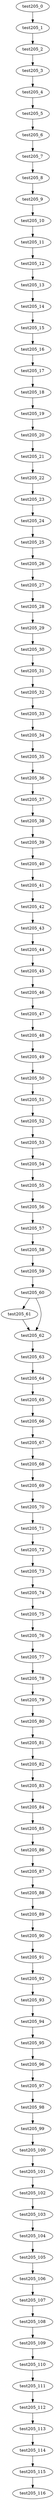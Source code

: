 digraph G {
test205_0->test205_1;
test205_1->test205_2;
test205_2->test205_3;
test205_3->test205_4;
test205_4->test205_5;
test205_5->test205_6;
test205_6->test205_7;
test205_7->test205_8;
test205_8->test205_9;
test205_9->test205_10;
test205_10->test205_11;
test205_11->test205_12;
test205_12->test205_13;
test205_13->test205_14;
test205_14->test205_15;
test205_15->test205_16;
test205_16->test205_17;
test205_17->test205_18;
test205_18->test205_19;
test205_19->test205_20;
test205_20->test205_21;
test205_21->test205_22;
test205_22->test205_23;
test205_23->test205_24;
test205_24->test205_25;
test205_25->test205_26;
test205_26->test205_27;
test205_27->test205_28;
test205_28->test205_29;
test205_29->test205_30;
test205_30->test205_31;
test205_31->test205_32;
test205_32->test205_33;
test205_33->test205_34;
test205_34->test205_35;
test205_35->test205_36;
test205_36->test205_37;
test205_37->test205_38;
test205_38->test205_39;
test205_39->test205_40;
test205_40->test205_41;
test205_41->test205_42;
test205_42->test205_43;
test205_43->test205_44;
test205_44->test205_45;
test205_45->test205_46;
test205_46->test205_47;
test205_47->test205_48;
test205_48->test205_49;
test205_49->test205_50;
test205_50->test205_51;
test205_51->test205_52;
test205_52->test205_53;
test205_53->test205_54;
test205_54->test205_55;
test205_55->test205_56;
test205_56->test205_57;
test205_57->test205_58;
test205_58->test205_59;
test205_59->test205_60;
test205_60->test205_61;
test205_60->test205_62;
test205_61->test205_62;
test205_62->test205_63;
test205_63->test205_64;
test205_64->test205_65;
test205_65->test205_66;
test205_66->test205_67;
test205_67->test205_68;
test205_68->test205_69;
test205_69->test205_70;
test205_70->test205_71;
test205_71->test205_72;
test205_72->test205_73;
test205_73->test205_74;
test205_74->test205_75;
test205_75->test205_76;
test205_76->test205_77;
test205_77->test205_78;
test205_78->test205_79;
test205_79->test205_80;
test205_80->test205_81;
test205_81->test205_82;
test205_82->test205_83;
test205_83->test205_84;
test205_84->test205_85;
test205_85->test205_86;
test205_86->test205_87;
test205_87->test205_88;
test205_88->test205_89;
test205_89->test205_90;
test205_90->test205_91;
test205_91->test205_92;
test205_92->test205_93;
test205_93->test205_94;
test205_94->test205_95;
test205_95->test205_96;
test205_96->test205_97;
test205_97->test205_98;
test205_98->test205_99;
test205_99->test205_100;
test205_100->test205_101;
test205_101->test205_102;
test205_102->test205_103;
test205_103->test205_104;
test205_104->test205_105;
test205_105->test205_106;
test205_106->test205_107;
test205_107->test205_108;
test205_108->test205_109;
test205_109->test205_110;
test205_110->test205_111;
test205_111->test205_112;
test205_112->test205_113;
test205_113->test205_114;
test205_114->test205_115;
test205_115->test205_116;

}
